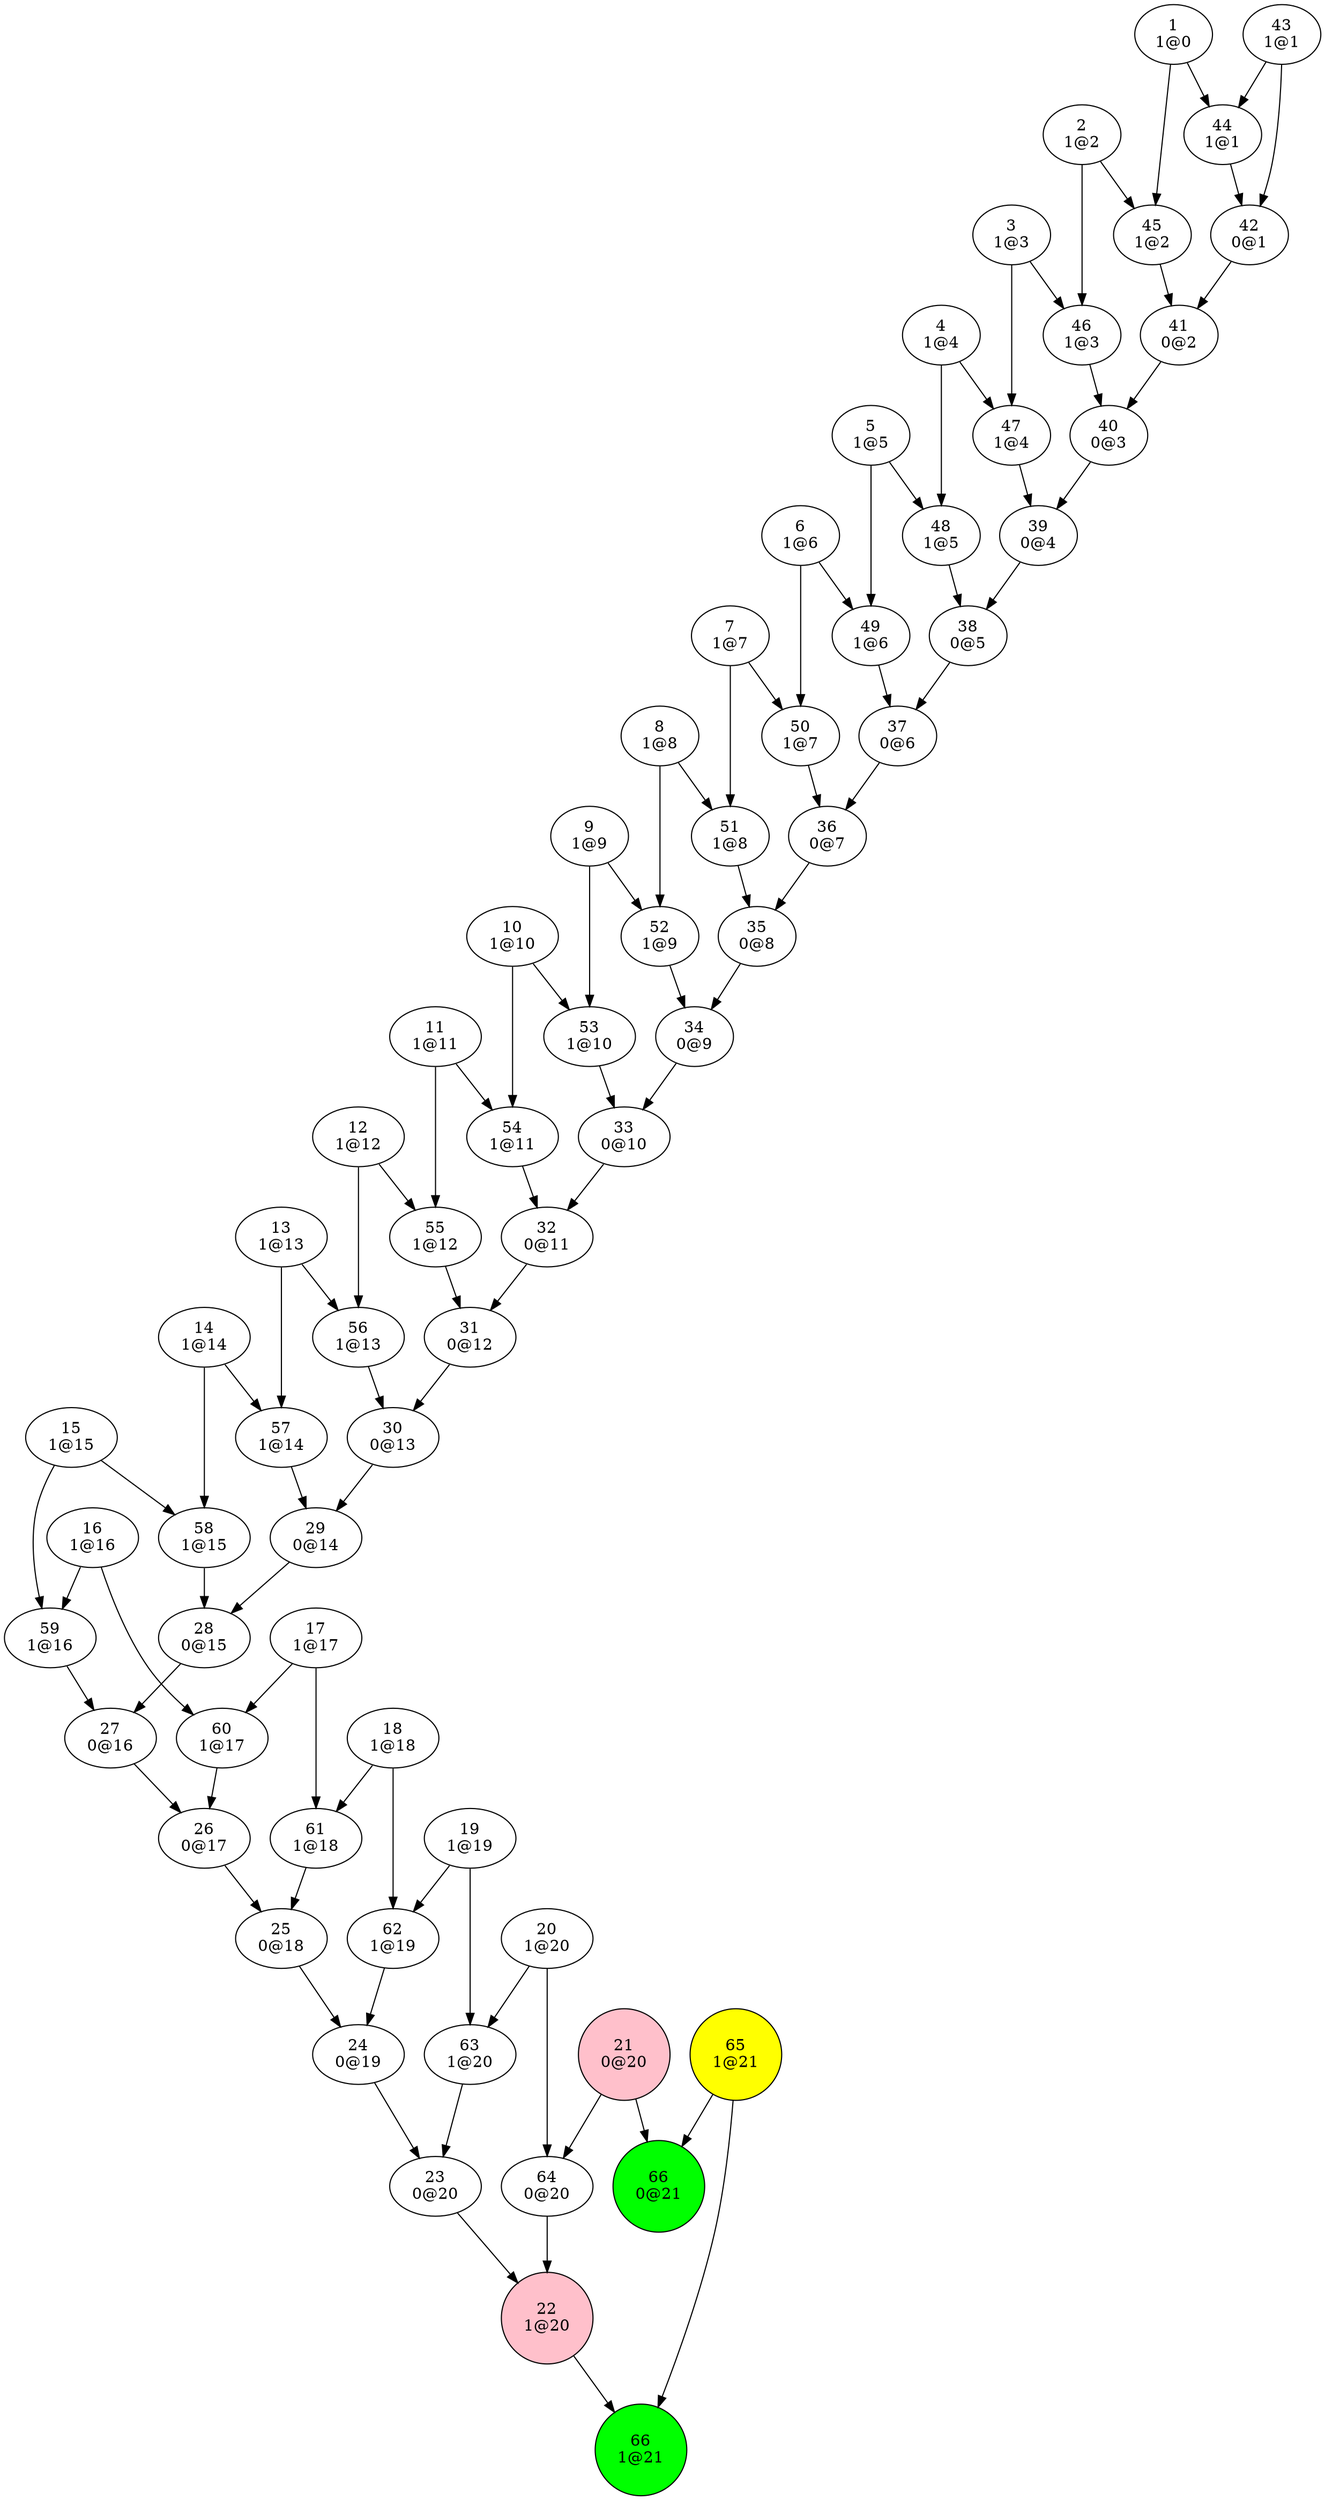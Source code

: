 digraph {
"1
1@0"->"44
1@1";
"1
1@0"->"45
1@2";
"2
1@2"->"45
1@2";
"2
1@2"->"46
1@3";
"3
1@3"->"46
1@3";
"3
1@3"->"47
1@4";
"4
1@4"->"47
1@4";
"4
1@4"->"48
1@5";
"5
1@5"->"48
1@5";
"5
1@5"->"49
1@6";
"6
1@6"->"49
1@6";
"6
1@6"->"50
1@7";
"7
1@7"->"50
1@7";
"7
1@7"->"51
1@8";
"8
1@8"->"51
1@8";
"8
1@8"->"52
1@9";
"9
1@9"->"52
1@9";
"9
1@9"->"53
1@10";
"10
1@10"->"53
1@10";
"10
1@10"->"54
1@11";
"11
1@11"->"54
1@11";
"11
1@11"->"55
1@12";
"12
1@12"->"55
1@12";
"12
1@12"->"56
1@13";
"13
1@13"->"56
1@13";
"13
1@13"->"57
1@14";
"14
1@14"->"57
1@14";
"14
1@14"->"58
1@15";
"15
1@15"->"58
1@15";
"15
1@15"->"59
1@16";
"16
1@16"->"59
1@16";
"16
1@16"->"60
1@17";
"17
1@17"->"60
1@17";
"17
1@17"->"61
1@18";
"18
1@18"->"61
1@18";
"18
1@18"->"62
1@19";
"19
1@19"->"62
1@19";
"19
1@19"->"63
1@20";
"20
1@20"->"63
1@20";
"20
1@20"->"64
0@20";
"21
0@20"->"64
0@20";
"21
0@20"->"66
0@21";
"22
1@20"->"66
1@21";
"23
0@20"->"22
1@20";
"24
0@19"->"23
0@20";
"25
0@18"->"24
0@19";
"26
0@17"->"25
0@18";
"27
0@16"->"26
0@17";
"28
0@15"->"27
0@16";
"29
0@14"->"28
0@15";
"30
0@13"->"29
0@14";
"31
0@12"->"30
0@13";
"32
0@11"->"31
0@12";
"33
0@10"->"32
0@11";
"34
0@9"->"33
0@10";
"35
0@8"->"34
0@9";
"36
0@7"->"35
0@8";
"37
0@6"->"36
0@7";
"38
0@5"->"37
0@6";
"39
0@4"->"38
0@5";
"40
0@3"->"39
0@4";
"41
0@2"->"40
0@3";
"42
0@1"->"41
0@2";
"43
1@1"->"42
0@1";
"43
1@1"->"44
1@1";
"44
1@1"->"42
0@1";
"45
1@2"->"41
0@2";
"46
1@3"->"40
0@3";
"47
1@4"->"39
0@4";
"48
1@5"->"38
0@5";
"49
1@6"->"37
0@6";
"50
1@7"->"36
0@7";
"51
1@8"->"35
0@8";
"52
1@9"->"34
0@9";
"53
1@10"->"33
0@10";
"54
1@11"->"32
0@11";
"55
1@12"->"31
0@12";
"56
1@13"->"30
0@13";
"57
1@14"->"29
0@14";
"58
1@15"->"28
0@15";
"59
1@16"->"27
0@16";
"60
1@17"->"26
0@17";
"61
1@18"->"25
0@18";
"62
1@19"->"24
0@19";
"63
1@20"->"23
0@20";
"64
0@20"->"22
1@20";
"65
1@21"->"66
0@21";
"65
1@21"->"66
1@21";
"66
0@21";
"66
1@21";
"21
0@20"[shape=circle, style=filled, fillcolor=pink];
"22
1@20"[shape=circle, style=filled, fillcolor=pink];
"65
1@21"[shape=circle, style=filled, fillcolor=yellow];
"66
0@21"[shape=circle, style=filled, fillcolor=green];
"66
1@21"[shape=circle, style=filled, fillcolor=green];
}